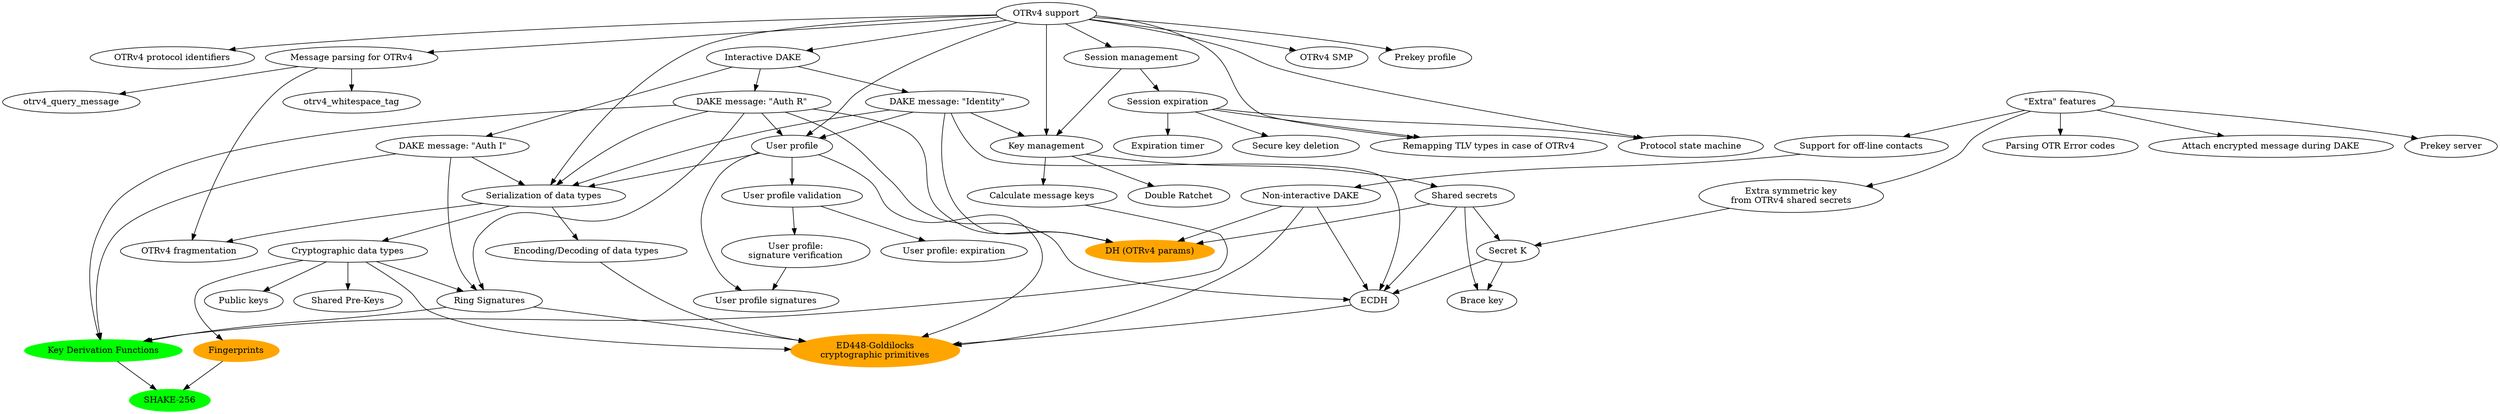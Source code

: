 digraph {
    otr4j [label="OTRv4 support"]
    extra [label="\"Extra\" features"]
    otrv4_identifiers [label="OTRv4 protocol identifiers"]
    otrv4_message_parsing [label="Message parsing for OTRv4"]
    crypto_datatypes [label="Cryptographic data types"]
    otrv4DH [label="DH (OTRv4 params)",style=filled,color=orange]
    ed448_crypto_primitives [label="ED448-Goldilocks\ncryptographic primitives",style=filled,color=orange]
    serialization [label="Serialization of data types"]
    interactive_DAKE [label="Interactive DAKE"]
    DAKE_message_identity [label="DAKE message: \"Identity\""]
    DAKE_message_auth_r [label="DAKE message: \"Auth R\""]
    DAKE_message_auth_i [label="DAKE message: \"Auth I\""]
    encoding_decoding [label="Encoding/Decoding of data types"]
    ring_signatures [label="Ring Signatures"]
    remapping_tlv_types [label="Remapping TLV types in case of OTRv4"]
    key_management [label="Key management"]
    key_derivation_functions [label="Key Derivation Functions",style=filled,color=green]
    session_management [label="Session management"]
    session_expiration [label="Session expiration"]
    user_profile [label="User profile"]
    user_profile_validation [label="User profile validation"]
    user_profile_expiration [label="User profile: expiration"]
    user_profile_signature_verification [label="User profile:\nsignature verification"]
    user_profile_signatures [label="User profile signatures"]
    offline_support [label="Support for off-line contacts"]
    noninteractive_DAKE [label="Non-interactive DAKE"]
    otrv4_extra_symmetric_key [label="Extra symmetric key\nfrom OTRv4 shared secrets"]
    introduce_OTR_errorno_notation [label="Parsing OTR Error codes"]
    public_keys [label="Public keys"]
    fingerprints [label="Fingerprints",style=filled,color=orange]
    shared_prekeys [label="Shared Pre-Keys"]
    expiration_timer [label="Expiration timer"]
    secure_key_deletion [label="Secure key deletion"]
    Double_Ratchet [label="Double Ratchet"]
    calculate_message_keys [label="Calculate message keys"]
    shared_secrets [label="Shared secrets"]
    brace_key [label="Brace key"]
    secretK [label="Secret K"]
    protocol_state_machine [label="Protocol state machine"]
    attach_encrypted_message_during_DAKE [label="Attach encrypted message during DAKE"]
    otrv4_SMP [label="OTRv4 SMP"]
    shake256 [label="SHAKE-256",style=filled,color=green]
    otrv4_fragmentation [label="OTRv4 fragmentation",tooltip="Changes to the format due to support for out-of-order messages."]
    prekey_profile [label="Prekey profile"]
    prekey_server [label="Prekey server",tooltip="Server that stores Prekey profiles."]

    otr4j -> serialization
    otr4j -> otrv4_identifiers
    otr4j -> otrv4_message_parsing
    otr4j -> remapping_tlv_types
    otr4j -> interactive_DAKE
    otr4j -> key_management
    otr4j -> session_management
    otr4j -> user_profile
    otr4j -> protocol_state_machine
    otr4j -> otrv4_SMP
    otr4j -> prekey_profile
    extra -> offline_support
    extra -> otrv4_extra_symmetric_key
    extra -> introduce_OTR_errorno_notation
    extra -> attach_encrypted_message_during_DAKE
    extra -> prekey_server
    otrv4_message_parsing -> otrv4_whitespace_tag
    otrv4_message_parsing -> otrv4_query_message
    otrv4_message_parsing -> otrv4_fragmentation
    serialization -> crypto_datatypes
    serialization -> encoding_decoding
    serialization -> otrv4_fragmentation
    encoding_decoding -> ed448_crypto_primitives
    crypto_datatypes -> ed448_crypto_primitives
    crypto_datatypes -> ring_signatures
    crypto_datatypes -> public_keys
    crypto_datatypes -> shared_prekeys
    crypto_datatypes -> fingerprints
    fingerprints -> shake256
    ring_signatures -> ed448_crypto_primitives
    ring_signatures -> key_derivation_functions
    offline_support -> noninteractive_DAKE
    interactive_DAKE -> DAKE_message_identity
    interactive_DAKE -> DAKE_message_auth_r
    interactive_DAKE -> DAKE_message_auth_i
    DAKE_message_identity -> user_profile
    DAKE_message_identity -> key_management
    DAKE_message_identity -> ECDH
    DAKE_message_identity -> otrv4DH
    DAKE_message_identity -> serialization
    DAKE_message_auth_r -> user_profile
    DAKE_message_auth_r -> ECDH
    DAKE_message_auth_r -> otrv4DH
    DAKE_message_auth_r -> key_derivation_functions
    DAKE_message_auth_r -> ring_signatures
    DAKE_message_auth_r -> serialization
    DAKE_message_auth_i -> key_derivation_functions
    DAKE_message_auth_i -> serialization
    DAKE_message_auth_i -> ring_signatures
    noninteractive_DAKE -> ed448_crypto_primitives
    noninteractive_DAKE -> ECDH
    noninteractive_DAKE -> otrv4DH
    key_management -> Double_Ratchet
    key_management -> shared_secrets
    ECDH -> ed448_crypto_primitives
    shared_secrets -> otrv4DH
    shared_secrets -> ECDH
    shared_secrets -> brace_key
    shared_secrets -> secretK
    secretK -> ECDH
    secretK -> brace_key
    otrv4_extra_symmetric_key -> secretK
    key_management -> calculate_message_keys
    calculate_message_keys -> key_derivation_functions
    key_derivation_functions -> shake256
    session_management -> session_expiration
    session_management -> key_management
    session_expiration -> remapping_tlv_types
    session_expiration -> secure_key_deletion
    session_expiration -> protocol_state_machine
    session_expiration -> expiration_timer
    user_profile -> ed448_crypto_primitives
    user_profile -> serialization
    user_profile -> user_profile_signatures
    user_profile -> user_profile_validation
    user_profile_validation -> user_profile_signature_verification
    user_profile_signature_verification -> user_profile_signatures
    user_profile_validation -> user_profile_expiration
}
